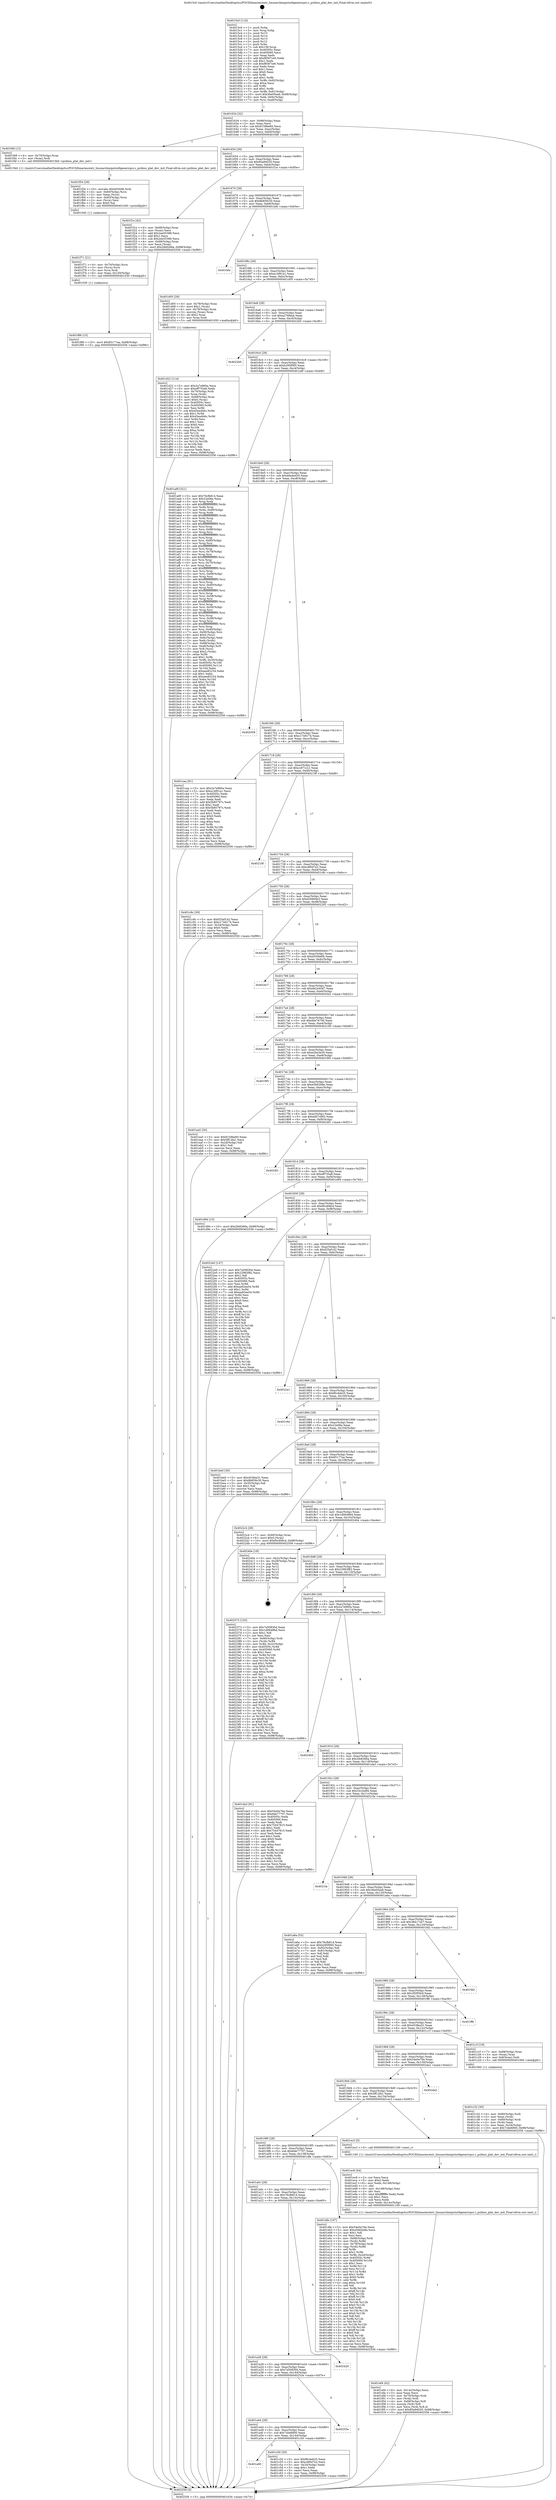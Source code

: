 digraph "0x4015c0" {
  label = "0x4015c0 (/mnt/c/Users/mathe/Desktop/tcc/POCII/binaries/extr_linuxarchmipstxx9genericpci.c_pcibios_plat_dev_init_Final-ollvm.out::main(0))"
  labelloc = "t"
  node[shape=record]

  Entry [label="",width=0.3,height=0.3,shape=circle,fillcolor=black,style=filled]
  "0x401634" [label="{
     0x401634 [32]\l
     | [instrs]\l
     &nbsp;&nbsp;0x401634 \<+6\>: mov -0x98(%rbp),%eax\l
     &nbsp;&nbsp;0x40163a \<+2\>: mov %eax,%ecx\l
     &nbsp;&nbsp;0x40163c \<+6\>: sub $0x8159be60,%ecx\l
     &nbsp;&nbsp;0x401642 \<+6\>: mov %eax,-0xac(%rbp)\l
     &nbsp;&nbsp;0x401648 \<+6\>: mov %ecx,-0xb0(%rbp)\l
     &nbsp;&nbsp;0x40164e \<+6\>: je 0000000000401f48 \<main+0x988\>\l
  }"]
  "0x401f48" [label="{
     0x401f48 [12]\l
     | [instrs]\l
     &nbsp;&nbsp;0x401f48 \<+4\>: mov -0x70(%rbp),%rax\l
     &nbsp;&nbsp;0x401f4c \<+3\>: mov (%rax),%rdi\l
     &nbsp;&nbsp;0x401f4f \<+5\>: call 00000000004015b0 \<pcibios_plat_dev_init\>\l
     | [calls]\l
     &nbsp;&nbsp;0x4015b0 \{1\} (/mnt/c/Users/mathe/Desktop/tcc/POCII/binaries/extr_linuxarchmipstxx9genericpci.c_pcibios_plat_dev_init_Final-ollvm.out::pcibios_plat_dev_init)\l
  }"]
  "0x401654" [label="{
     0x401654 [28]\l
     | [instrs]\l
     &nbsp;&nbsp;0x401654 \<+5\>: jmp 0000000000401659 \<main+0x99\>\l
     &nbsp;&nbsp;0x401659 \<+6\>: mov -0xac(%rbp),%eax\l
     &nbsp;&nbsp;0x40165f \<+5\>: sub $0x85a94020,%eax\l
     &nbsp;&nbsp;0x401664 \<+6\>: mov %eax,-0xb4(%rbp)\l
     &nbsp;&nbsp;0x40166a \<+6\>: je 0000000000401f1e \<main+0x95e\>\l
  }"]
  Exit [label="",width=0.3,height=0.3,shape=circle,fillcolor=black,style=filled,peripheries=2]
  "0x401f1e" [label="{
     0x401f1e [42]\l
     | [instrs]\l
     &nbsp;&nbsp;0x401f1e \<+4\>: mov -0x68(%rbp),%rax\l
     &nbsp;&nbsp;0x401f22 \<+2\>: mov (%rax),%ecx\l
     &nbsp;&nbsp;0x401f24 \<+6\>: add $0x2ee55388,%ecx\l
     &nbsp;&nbsp;0x401f2a \<+3\>: add $0x1,%ecx\l
     &nbsp;&nbsp;0x401f2d \<+6\>: sub $0x2ee55388,%ecx\l
     &nbsp;&nbsp;0x401f33 \<+4\>: mov -0x68(%rbp),%rax\l
     &nbsp;&nbsp;0x401f37 \<+2\>: mov %ecx,(%rax)\l
     &nbsp;&nbsp;0x401f39 \<+10\>: movl $0x2fe8266a,-0x98(%rbp)\l
     &nbsp;&nbsp;0x401f43 \<+5\>: jmp 0000000000402556 \<main+0xf96\>\l
  }"]
  "0x401670" [label="{
     0x401670 [28]\l
     | [instrs]\l
     &nbsp;&nbsp;0x401670 \<+5\>: jmp 0000000000401675 \<main+0xb5\>\l
     &nbsp;&nbsp;0x401675 \<+6\>: mov -0xac(%rbp),%eax\l
     &nbsp;&nbsp;0x40167b \<+5\>: sub $0x8b859c30,%eax\l
     &nbsp;&nbsp;0x401680 \<+6\>: mov %eax,-0xb8(%rbp)\l
     &nbsp;&nbsp;0x401686 \<+6\>: je 0000000000401bfe \<main+0x63e\>\l
  }"]
  "0x401f86" [label="{
     0x401f86 [15]\l
     | [instrs]\l
     &nbsp;&nbsp;0x401f86 \<+10\>: movl $0x85177aa,-0x98(%rbp)\l
     &nbsp;&nbsp;0x401f90 \<+5\>: jmp 0000000000402556 \<main+0xf96\>\l
  }"]
  "0x401bfe" [label="{
     0x401bfe\l
  }", style=dashed]
  "0x40168c" [label="{
     0x40168c [28]\l
     | [instrs]\l
     &nbsp;&nbsp;0x40168c \<+5\>: jmp 0000000000401691 \<main+0xd1\>\l
     &nbsp;&nbsp;0x401691 \<+6\>: mov -0xac(%rbp),%eax\l
     &nbsp;&nbsp;0x401697 \<+5\>: sub $0xa14f91a1,%eax\l
     &nbsp;&nbsp;0x40169c \<+6\>: mov %eax,-0xbc(%rbp)\l
     &nbsp;&nbsp;0x4016a2 \<+6\>: je 0000000000401d05 \<main+0x745\>\l
  }"]
  "0x401f71" [label="{
     0x401f71 [21]\l
     | [instrs]\l
     &nbsp;&nbsp;0x401f71 \<+4\>: mov -0x70(%rbp),%rcx\l
     &nbsp;&nbsp;0x401f75 \<+3\>: mov (%rcx),%rcx\l
     &nbsp;&nbsp;0x401f78 \<+3\>: mov %rcx,%rdi\l
     &nbsp;&nbsp;0x401f7b \<+6\>: mov %eax,-0x150(%rbp)\l
     &nbsp;&nbsp;0x401f81 \<+5\>: call 0000000000401030 \<free@plt\>\l
     | [calls]\l
     &nbsp;&nbsp;0x401030 \{1\} (unknown)\l
  }"]
  "0x401d05" [label="{
     0x401d05 [29]\l
     | [instrs]\l
     &nbsp;&nbsp;0x401d05 \<+4\>: mov -0x78(%rbp),%rax\l
     &nbsp;&nbsp;0x401d09 \<+6\>: movl $0x1,(%rax)\l
     &nbsp;&nbsp;0x401d0f \<+4\>: mov -0x78(%rbp),%rax\l
     &nbsp;&nbsp;0x401d13 \<+3\>: movslq (%rax),%rax\l
     &nbsp;&nbsp;0x401d16 \<+4\>: shl $0x2,%rax\l
     &nbsp;&nbsp;0x401d1a \<+3\>: mov %rax,%rdi\l
     &nbsp;&nbsp;0x401d1d \<+5\>: call 0000000000401050 \<malloc@plt\>\l
     | [calls]\l
     &nbsp;&nbsp;0x401050 \{1\} (unknown)\l
  }"]
  "0x4016a8" [label="{
     0x4016a8 [28]\l
     | [instrs]\l
     &nbsp;&nbsp;0x4016a8 \<+5\>: jmp 00000000004016ad \<main+0xed\>\l
     &nbsp;&nbsp;0x4016ad \<+6\>: mov -0xac(%rbp),%eax\l
     &nbsp;&nbsp;0x4016b3 \<+5\>: sub $0xa276fba4,%eax\l
     &nbsp;&nbsp;0x4016b8 \<+6\>: mov %eax,-0xc0(%rbp)\l
     &nbsp;&nbsp;0x4016be \<+6\>: je 00000000004022b0 \<main+0xcf0\>\l
  }"]
  "0x401f54" [label="{
     0x401f54 [29]\l
     | [instrs]\l
     &nbsp;&nbsp;0x401f54 \<+10\>: movabs $0x4030d6,%rdi\l
     &nbsp;&nbsp;0x401f5e \<+4\>: mov -0x60(%rbp),%rcx\l
     &nbsp;&nbsp;0x401f62 \<+2\>: mov %eax,(%rcx)\l
     &nbsp;&nbsp;0x401f64 \<+4\>: mov -0x60(%rbp),%rcx\l
     &nbsp;&nbsp;0x401f68 \<+2\>: mov (%rcx),%esi\l
     &nbsp;&nbsp;0x401f6a \<+2\>: mov $0x0,%al\l
     &nbsp;&nbsp;0x401f6c \<+5\>: call 0000000000401040 \<printf@plt\>\l
     | [calls]\l
     &nbsp;&nbsp;0x401040 \{1\} (unknown)\l
  }"]
  "0x4022b0" [label="{
     0x4022b0\l
  }", style=dashed]
  "0x4016c4" [label="{
     0x4016c4 [28]\l
     | [instrs]\l
     &nbsp;&nbsp;0x4016c4 \<+5\>: jmp 00000000004016c9 \<main+0x109\>\l
     &nbsp;&nbsp;0x4016c9 \<+6\>: mov -0xac(%rbp),%eax\l
     &nbsp;&nbsp;0x4016cf \<+5\>: sub $0xb295f065,%eax\l
     &nbsp;&nbsp;0x4016d4 \<+6\>: mov %eax,-0xc4(%rbp)\l
     &nbsp;&nbsp;0x4016da \<+6\>: je 0000000000401a9f \<main+0x4df\>\l
  }"]
  "0x401ef4" [label="{
     0x401ef4 [42]\l
     | [instrs]\l
     &nbsp;&nbsp;0x401ef4 \<+6\>: mov -0x14c(%rbp),%ecx\l
     &nbsp;&nbsp;0x401efa \<+3\>: imul %eax,%ecx\l
     &nbsp;&nbsp;0x401efd \<+4\>: mov -0x70(%rbp),%rdi\l
     &nbsp;&nbsp;0x401f01 \<+3\>: mov (%rdi),%rdi\l
     &nbsp;&nbsp;0x401f04 \<+4\>: mov -0x68(%rbp),%r8\l
     &nbsp;&nbsp;0x401f08 \<+3\>: movslq (%r8),%r8\l
     &nbsp;&nbsp;0x401f0b \<+4\>: mov %ecx,(%rdi,%r8,4)\l
     &nbsp;&nbsp;0x401f0f \<+10\>: movl $0x85a94020,-0x98(%rbp)\l
     &nbsp;&nbsp;0x401f19 \<+5\>: jmp 0000000000402556 \<main+0xf96\>\l
  }"]
  "0x401a9f" [label="{
     0x401a9f [321]\l
     | [instrs]\l
     &nbsp;&nbsp;0x401a9f \<+5\>: mov $0x76cfb814,%eax\l
     &nbsp;&nbsp;0x401aa4 \<+5\>: mov $0x22e08a,%ecx\l
     &nbsp;&nbsp;0x401aa9 \<+3\>: mov %rsp,%rdx\l
     &nbsp;&nbsp;0x401aac \<+4\>: add $0xfffffffffffffff0,%rdx\l
     &nbsp;&nbsp;0x401ab0 \<+3\>: mov %rdx,%rsp\l
     &nbsp;&nbsp;0x401ab3 \<+7\>: mov %rdx,-0x90(%rbp)\l
     &nbsp;&nbsp;0x401aba \<+3\>: mov %rsp,%rdx\l
     &nbsp;&nbsp;0x401abd \<+4\>: add $0xfffffffffffffff0,%rdx\l
     &nbsp;&nbsp;0x401ac1 \<+3\>: mov %rdx,%rsp\l
     &nbsp;&nbsp;0x401ac4 \<+3\>: mov %rsp,%rsi\l
     &nbsp;&nbsp;0x401ac7 \<+4\>: add $0xfffffffffffffff0,%rsi\l
     &nbsp;&nbsp;0x401acb \<+3\>: mov %rsi,%rsp\l
     &nbsp;&nbsp;0x401ace \<+7\>: mov %rsi,-0x88(%rbp)\l
     &nbsp;&nbsp;0x401ad5 \<+3\>: mov %rsp,%rsi\l
     &nbsp;&nbsp;0x401ad8 \<+4\>: add $0xfffffffffffffff0,%rsi\l
     &nbsp;&nbsp;0x401adc \<+3\>: mov %rsi,%rsp\l
     &nbsp;&nbsp;0x401adf \<+4\>: mov %rsi,-0x80(%rbp)\l
     &nbsp;&nbsp;0x401ae3 \<+3\>: mov %rsp,%rsi\l
     &nbsp;&nbsp;0x401ae6 \<+4\>: add $0xfffffffffffffff0,%rsi\l
     &nbsp;&nbsp;0x401aea \<+3\>: mov %rsi,%rsp\l
     &nbsp;&nbsp;0x401aed \<+4\>: mov %rsi,-0x78(%rbp)\l
     &nbsp;&nbsp;0x401af1 \<+3\>: mov %rsp,%rsi\l
     &nbsp;&nbsp;0x401af4 \<+4\>: add $0xfffffffffffffff0,%rsi\l
     &nbsp;&nbsp;0x401af8 \<+3\>: mov %rsi,%rsp\l
     &nbsp;&nbsp;0x401afb \<+4\>: mov %rsi,-0x70(%rbp)\l
     &nbsp;&nbsp;0x401aff \<+3\>: mov %rsp,%rsi\l
     &nbsp;&nbsp;0x401b02 \<+4\>: add $0xfffffffffffffff0,%rsi\l
     &nbsp;&nbsp;0x401b06 \<+3\>: mov %rsi,%rsp\l
     &nbsp;&nbsp;0x401b09 \<+4\>: mov %rsi,-0x68(%rbp)\l
     &nbsp;&nbsp;0x401b0d \<+3\>: mov %rsp,%rsi\l
     &nbsp;&nbsp;0x401b10 \<+4\>: add $0xfffffffffffffff0,%rsi\l
     &nbsp;&nbsp;0x401b14 \<+3\>: mov %rsi,%rsp\l
     &nbsp;&nbsp;0x401b17 \<+4\>: mov %rsi,-0x60(%rbp)\l
     &nbsp;&nbsp;0x401b1b \<+3\>: mov %rsp,%rsi\l
     &nbsp;&nbsp;0x401b1e \<+4\>: add $0xfffffffffffffff0,%rsi\l
     &nbsp;&nbsp;0x401b22 \<+3\>: mov %rsi,%rsp\l
     &nbsp;&nbsp;0x401b25 \<+4\>: mov %rsi,-0x58(%rbp)\l
     &nbsp;&nbsp;0x401b29 \<+3\>: mov %rsp,%rsi\l
     &nbsp;&nbsp;0x401b2c \<+4\>: add $0xfffffffffffffff0,%rsi\l
     &nbsp;&nbsp;0x401b30 \<+3\>: mov %rsi,%rsp\l
     &nbsp;&nbsp;0x401b33 \<+4\>: mov %rsi,-0x50(%rbp)\l
     &nbsp;&nbsp;0x401b37 \<+3\>: mov %rsp,%rsi\l
     &nbsp;&nbsp;0x401b3a \<+4\>: add $0xfffffffffffffff0,%rsi\l
     &nbsp;&nbsp;0x401b3e \<+3\>: mov %rsi,%rsp\l
     &nbsp;&nbsp;0x401b41 \<+4\>: mov %rsi,-0x48(%rbp)\l
     &nbsp;&nbsp;0x401b45 \<+3\>: mov %rsp,%rsi\l
     &nbsp;&nbsp;0x401b48 \<+4\>: add $0xfffffffffffffff0,%rsi\l
     &nbsp;&nbsp;0x401b4c \<+3\>: mov %rsi,%rsp\l
     &nbsp;&nbsp;0x401b4f \<+4\>: mov %rsi,-0x40(%rbp)\l
     &nbsp;&nbsp;0x401b53 \<+7\>: mov -0x90(%rbp),%rsi\l
     &nbsp;&nbsp;0x401b5a \<+6\>: movl $0x0,(%rsi)\l
     &nbsp;&nbsp;0x401b60 \<+6\>: mov -0x9c(%rbp),%edi\l
     &nbsp;&nbsp;0x401b66 \<+2\>: mov %edi,(%rdx)\l
     &nbsp;&nbsp;0x401b68 \<+7\>: mov -0x88(%rbp),%rsi\l
     &nbsp;&nbsp;0x401b6f \<+7\>: mov -0xa8(%rbp),%r8\l
     &nbsp;&nbsp;0x401b76 \<+3\>: mov %r8,(%rsi)\l
     &nbsp;&nbsp;0x401b79 \<+3\>: cmpl $0x2,(%rdx)\l
     &nbsp;&nbsp;0x401b7c \<+4\>: setne %r9b\l
     &nbsp;&nbsp;0x401b80 \<+4\>: and $0x1,%r9b\l
     &nbsp;&nbsp;0x401b84 \<+4\>: mov %r9b,-0x35(%rbp)\l
     &nbsp;&nbsp;0x401b88 \<+8\>: mov 0x40505c,%r10d\l
     &nbsp;&nbsp;0x401b90 \<+8\>: mov 0x405060,%r11d\l
     &nbsp;&nbsp;0x401b98 \<+3\>: mov %r10d,%ebx\l
     &nbsp;&nbsp;0x401b9b \<+6\>: sub $0xaee82234,%ebx\l
     &nbsp;&nbsp;0x401ba1 \<+3\>: sub $0x1,%ebx\l
     &nbsp;&nbsp;0x401ba4 \<+6\>: add $0xaee82234,%ebx\l
     &nbsp;&nbsp;0x401baa \<+4\>: imul %ebx,%r10d\l
     &nbsp;&nbsp;0x401bae \<+4\>: and $0x1,%r10d\l
     &nbsp;&nbsp;0x401bb2 \<+4\>: cmp $0x0,%r10d\l
     &nbsp;&nbsp;0x401bb6 \<+4\>: sete %r9b\l
     &nbsp;&nbsp;0x401bba \<+4\>: cmp $0xa,%r11d\l
     &nbsp;&nbsp;0x401bbe \<+4\>: setl %r14b\l
     &nbsp;&nbsp;0x401bc2 \<+3\>: mov %r9b,%r15b\l
     &nbsp;&nbsp;0x401bc5 \<+3\>: and %r14b,%r15b\l
     &nbsp;&nbsp;0x401bc8 \<+3\>: xor %r14b,%r9b\l
     &nbsp;&nbsp;0x401bcb \<+3\>: or %r9b,%r15b\l
     &nbsp;&nbsp;0x401bce \<+4\>: test $0x1,%r15b\l
     &nbsp;&nbsp;0x401bd2 \<+3\>: cmovne %ecx,%eax\l
     &nbsp;&nbsp;0x401bd5 \<+6\>: mov %eax,-0x98(%rbp)\l
     &nbsp;&nbsp;0x401bdb \<+5\>: jmp 0000000000402556 \<main+0xf96\>\l
  }"]
  "0x4016e0" [label="{
     0x4016e0 [28]\l
     | [instrs]\l
     &nbsp;&nbsp;0x4016e0 \<+5\>: jmp 00000000004016e5 \<main+0x125\>\l
     &nbsp;&nbsp;0x4016e5 \<+6\>: mov -0xac(%rbp),%eax\l
     &nbsp;&nbsp;0x4016eb \<+5\>: sub $0xb6a4e455,%eax\l
     &nbsp;&nbsp;0x4016f0 \<+6\>: mov %eax,-0xc8(%rbp)\l
     &nbsp;&nbsp;0x4016f6 \<+6\>: je 0000000000402059 \<main+0xa99\>\l
  }"]
  "0x401ec8" [label="{
     0x401ec8 [44]\l
     | [instrs]\l
     &nbsp;&nbsp;0x401ec8 \<+2\>: xor %ecx,%ecx\l
     &nbsp;&nbsp;0x401eca \<+5\>: mov $0x2,%edx\l
     &nbsp;&nbsp;0x401ecf \<+6\>: mov %edx,-0x148(%rbp)\l
     &nbsp;&nbsp;0x401ed5 \<+1\>: cltd\l
     &nbsp;&nbsp;0x401ed6 \<+6\>: mov -0x148(%rbp),%esi\l
     &nbsp;&nbsp;0x401edc \<+2\>: idiv %esi\l
     &nbsp;&nbsp;0x401ede \<+6\>: imul $0xfffffffe,%edx,%edx\l
     &nbsp;&nbsp;0x401ee4 \<+3\>: sub $0x1,%ecx\l
     &nbsp;&nbsp;0x401ee7 \<+2\>: sub %ecx,%edx\l
     &nbsp;&nbsp;0x401ee9 \<+6\>: mov %edx,-0x14c(%rbp)\l
     &nbsp;&nbsp;0x401eef \<+5\>: call 0000000000401160 \<next_i\>\l
     | [calls]\l
     &nbsp;&nbsp;0x401160 \{1\} (/mnt/c/Users/mathe/Desktop/tcc/POCII/binaries/extr_linuxarchmipstxx9genericpci.c_pcibios_plat_dev_init_Final-ollvm.out::next_i)\l
  }"]
  "0x402059" [label="{
     0x402059\l
  }", style=dashed]
  "0x4016fc" [label="{
     0x4016fc [28]\l
     | [instrs]\l
     &nbsp;&nbsp;0x4016fc \<+5\>: jmp 0000000000401701 \<main+0x141\>\l
     &nbsp;&nbsp;0x401701 \<+6\>: mov -0xac(%rbp),%eax\l
     &nbsp;&nbsp;0x401707 \<+5\>: sub $0xc17e9174,%eax\l
     &nbsp;&nbsp;0x40170c \<+6\>: mov %eax,-0xcc(%rbp)\l
     &nbsp;&nbsp;0x401712 \<+6\>: je 0000000000401caa \<main+0x6ea\>\l
  }"]
  "0x401d22" [label="{
     0x401d22 [114]\l
     | [instrs]\l
     &nbsp;&nbsp;0x401d22 \<+5\>: mov $0x2a7e960a,%ecx\l
     &nbsp;&nbsp;0x401d27 \<+5\>: mov $0xeff755a8,%edx\l
     &nbsp;&nbsp;0x401d2c \<+4\>: mov -0x70(%rbp),%rdi\l
     &nbsp;&nbsp;0x401d30 \<+3\>: mov %rax,(%rdi)\l
     &nbsp;&nbsp;0x401d33 \<+4\>: mov -0x68(%rbp),%rax\l
     &nbsp;&nbsp;0x401d37 \<+6\>: movl $0x0,(%rax)\l
     &nbsp;&nbsp;0x401d3d \<+7\>: mov 0x40505c,%esi\l
     &nbsp;&nbsp;0x401d44 \<+8\>: mov 0x405060,%r8d\l
     &nbsp;&nbsp;0x401d4c \<+3\>: mov %esi,%r9d\l
     &nbsp;&nbsp;0x401d4f \<+7\>: sub $0x45ea4b6c,%r9d\l
     &nbsp;&nbsp;0x401d56 \<+4\>: sub $0x1,%r9d\l
     &nbsp;&nbsp;0x401d5a \<+7\>: add $0x45ea4b6c,%r9d\l
     &nbsp;&nbsp;0x401d61 \<+4\>: imul %r9d,%esi\l
     &nbsp;&nbsp;0x401d65 \<+3\>: and $0x1,%esi\l
     &nbsp;&nbsp;0x401d68 \<+3\>: cmp $0x0,%esi\l
     &nbsp;&nbsp;0x401d6b \<+4\>: sete %r10b\l
     &nbsp;&nbsp;0x401d6f \<+4\>: cmp $0xa,%r8d\l
     &nbsp;&nbsp;0x401d73 \<+4\>: setl %r11b\l
     &nbsp;&nbsp;0x401d77 \<+3\>: mov %r10b,%bl\l
     &nbsp;&nbsp;0x401d7a \<+3\>: and %r11b,%bl\l
     &nbsp;&nbsp;0x401d7d \<+3\>: xor %r11b,%r10b\l
     &nbsp;&nbsp;0x401d80 \<+3\>: or %r10b,%bl\l
     &nbsp;&nbsp;0x401d83 \<+3\>: test $0x1,%bl\l
     &nbsp;&nbsp;0x401d86 \<+3\>: cmovne %edx,%ecx\l
     &nbsp;&nbsp;0x401d89 \<+6\>: mov %ecx,-0x98(%rbp)\l
     &nbsp;&nbsp;0x401d8f \<+5\>: jmp 0000000000402556 \<main+0xf96\>\l
  }"]
  "0x401caa" [label="{
     0x401caa [91]\l
     | [instrs]\l
     &nbsp;&nbsp;0x401caa \<+5\>: mov $0x2a7e960a,%eax\l
     &nbsp;&nbsp;0x401caf \<+5\>: mov $0xa14f91a1,%ecx\l
     &nbsp;&nbsp;0x401cb4 \<+7\>: mov 0x40505c,%edx\l
     &nbsp;&nbsp;0x401cbb \<+7\>: mov 0x405060,%esi\l
     &nbsp;&nbsp;0x401cc2 \<+2\>: mov %edx,%edi\l
     &nbsp;&nbsp;0x401cc4 \<+6\>: add $0x5b85797c,%edi\l
     &nbsp;&nbsp;0x401cca \<+3\>: sub $0x1,%edi\l
     &nbsp;&nbsp;0x401ccd \<+6\>: sub $0x5b85797c,%edi\l
     &nbsp;&nbsp;0x401cd3 \<+3\>: imul %edi,%edx\l
     &nbsp;&nbsp;0x401cd6 \<+3\>: and $0x1,%edx\l
     &nbsp;&nbsp;0x401cd9 \<+3\>: cmp $0x0,%edx\l
     &nbsp;&nbsp;0x401cdc \<+4\>: sete %r8b\l
     &nbsp;&nbsp;0x401ce0 \<+3\>: cmp $0xa,%esi\l
     &nbsp;&nbsp;0x401ce3 \<+4\>: setl %r9b\l
     &nbsp;&nbsp;0x401ce7 \<+3\>: mov %r8b,%r10b\l
     &nbsp;&nbsp;0x401cea \<+3\>: and %r9b,%r10b\l
     &nbsp;&nbsp;0x401ced \<+3\>: xor %r9b,%r8b\l
     &nbsp;&nbsp;0x401cf0 \<+3\>: or %r8b,%r10b\l
     &nbsp;&nbsp;0x401cf3 \<+4\>: test $0x1,%r10b\l
     &nbsp;&nbsp;0x401cf7 \<+3\>: cmovne %ecx,%eax\l
     &nbsp;&nbsp;0x401cfa \<+6\>: mov %eax,-0x98(%rbp)\l
     &nbsp;&nbsp;0x401d00 \<+5\>: jmp 0000000000402556 \<main+0xf96\>\l
  }"]
  "0x401718" [label="{
     0x401718 [28]\l
     | [instrs]\l
     &nbsp;&nbsp;0x401718 \<+5\>: jmp 000000000040171d \<main+0x15d\>\l
     &nbsp;&nbsp;0x40171d \<+6\>: mov -0xac(%rbp),%eax\l
     &nbsp;&nbsp;0x401723 \<+5\>: sub $0xcc871cc1,%eax\l
     &nbsp;&nbsp;0x401728 \<+6\>: mov %eax,-0xd0(%rbp)\l
     &nbsp;&nbsp;0x40172e \<+6\>: je 000000000040219f \<main+0xbdf\>\l
  }"]
  "0x401a60" [label="{
     0x401a60\l
  }", style=dashed]
  "0x40219f" [label="{
     0x40219f\l
  }", style=dashed]
  "0x401734" [label="{
     0x401734 [28]\l
     | [instrs]\l
     &nbsp;&nbsp;0x401734 \<+5\>: jmp 0000000000401739 \<main+0x179\>\l
     &nbsp;&nbsp;0x401739 \<+6\>: mov -0xac(%rbp),%eax\l
     &nbsp;&nbsp;0x40173f \<+5\>: sub $0xcdf0d7e2,%eax\l
     &nbsp;&nbsp;0x401744 \<+6\>: mov %eax,-0xd4(%rbp)\l
     &nbsp;&nbsp;0x40174a \<+6\>: je 0000000000401c8c \<main+0x6cc\>\l
  }"]
  "0x401c50" [label="{
     0x401c50 [30]\l
     | [instrs]\l
     &nbsp;&nbsp;0x401c50 \<+5\>: mov $0xf6c4eb25,%eax\l
     &nbsp;&nbsp;0x401c55 \<+5\>: mov $0xcdf0d7e2,%ecx\l
     &nbsp;&nbsp;0x401c5a \<+3\>: mov -0x34(%rbp),%edx\l
     &nbsp;&nbsp;0x401c5d \<+3\>: cmp $0x1,%edx\l
     &nbsp;&nbsp;0x401c60 \<+3\>: cmovl %ecx,%eax\l
     &nbsp;&nbsp;0x401c63 \<+6\>: mov %eax,-0x98(%rbp)\l
     &nbsp;&nbsp;0x401c69 \<+5\>: jmp 0000000000402556 \<main+0xf96\>\l
  }"]
  "0x401c8c" [label="{
     0x401c8c [30]\l
     | [instrs]\l
     &nbsp;&nbsp;0x401c8c \<+5\>: mov $0xf25af142,%eax\l
     &nbsp;&nbsp;0x401c91 \<+5\>: mov $0xc17e9174,%ecx\l
     &nbsp;&nbsp;0x401c96 \<+3\>: mov -0x34(%rbp),%edx\l
     &nbsp;&nbsp;0x401c99 \<+3\>: cmp $0x0,%edx\l
     &nbsp;&nbsp;0x401c9c \<+3\>: cmove %ecx,%eax\l
     &nbsp;&nbsp;0x401c9f \<+6\>: mov %eax,-0x98(%rbp)\l
     &nbsp;&nbsp;0x401ca5 \<+5\>: jmp 0000000000402556 \<main+0xf96\>\l
  }"]
  "0x401750" [label="{
     0x401750 [28]\l
     | [instrs]\l
     &nbsp;&nbsp;0x401750 \<+5\>: jmp 0000000000401755 \<main+0x195\>\l
     &nbsp;&nbsp;0x401755 \<+6\>: mov -0xac(%rbp),%eax\l
     &nbsp;&nbsp;0x40175b \<+5\>: sub $0xd20694e3,%eax\l
     &nbsp;&nbsp;0x401760 \<+6\>: mov %eax,-0xd8(%rbp)\l
     &nbsp;&nbsp;0x401766 \<+6\>: je 0000000000402292 \<main+0xcd2\>\l
  }"]
  "0x401a44" [label="{
     0x401a44 [28]\l
     | [instrs]\l
     &nbsp;&nbsp;0x401a44 \<+5\>: jmp 0000000000401a49 \<main+0x489\>\l
     &nbsp;&nbsp;0x401a49 \<+6\>: mov -0xac(%rbp),%eax\l
     &nbsp;&nbsp;0x401a4f \<+5\>: sub $0x7cbe6800,%eax\l
     &nbsp;&nbsp;0x401a54 \<+6\>: mov %eax,-0x144(%rbp)\l
     &nbsp;&nbsp;0x401a5a \<+6\>: je 0000000000401c50 \<main+0x690\>\l
  }"]
  "0x402292" [label="{
     0x402292\l
  }", style=dashed]
  "0x40176c" [label="{
     0x40176c [28]\l
     | [instrs]\l
     &nbsp;&nbsp;0x40176c \<+5\>: jmp 0000000000401771 \<main+0x1b1\>\l
     &nbsp;&nbsp;0x401771 \<+6\>: mov -0xac(%rbp),%eax\l
     &nbsp;&nbsp;0x401777 \<+5\>: sub $0xd550b6f4,%eax\l
     &nbsp;&nbsp;0x40177c \<+6\>: mov %eax,-0xdc(%rbp)\l
     &nbsp;&nbsp;0x401782 \<+6\>: je 00000000004024c7 \<main+0xf07\>\l
  }"]
  "0x40253e" [label="{
     0x40253e\l
  }", style=dashed]
  "0x4024c7" [label="{
     0x4024c7\l
  }", style=dashed]
  "0x401788" [label="{
     0x401788 [28]\l
     | [instrs]\l
     &nbsp;&nbsp;0x401788 \<+5\>: jmp 000000000040178d \<main+0x1cd\>\l
     &nbsp;&nbsp;0x40178d \<+6\>: mov -0xac(%rbp),%eax\l
     &nbsp;&nbsp;0x401793 \<+5\>: sub $0xdb2440d7,%eax\l
     &nbsp;&nbsp;0x401798 \<+6\>: mov %eax,-0xe0(%rbp)\l
     &nbsp;&nbsp;0x40179e \<+6\>: je 00000000004020e2 \<main+0xb22\>\l
  }"]
  "0x401a28" [label="{
     0x401a28 [28]\l
     | [instrs]\l
     &nbsp;&nbsp;0x401a28 \<+5\>: jmp 0000000000401a2d \<main+0x46d\>\l
     &nbsp;&nbsp;0x401a2d \<+6\>: mov -0xac(%rbp),%eax\l
     &nbsp;&nbsp;0x401a33 \<+5\>: sub $0x7a508304,%eax\l
     &nbsp;&nbsp;0x401a38 \<+6\>: mov %eax,-0x140(%rbp)\l
     &nbsp;&nbsp;0x401a3e \<+6\>: je 000000000040253e \<main+0xf7e\>\l
  }"]
  "0x4020e2" [label="{
     0x4020e2\l
  }", style=dashed]
  "0x4017a4" [label="{
     0x4017a4 [28]\l
     | [instrs]\l
     &nbsp;&nbsp;0x4017a4 \<+5\>: jmp 00000000004017a9 \<main+0x1e9\>\l
     &nbsp;&nbsp;0x4017a9 \<+6\>: mov -0xac(%rbp),%eax\l
     &nbsp;&nbsp;0x4017af \<+5\>: sub $0xdde74740,%eax\l
     &nbsp;&nbsp;0x4017b4 \<+6\>: mov %eax,-0xe4(%rbp)\l
     &nbsp;&nbsp;0x4017ba \<+6\>: je 0000000000402190 \<main+0xbd0\>\l
  }"]
  "0x402420" [label="{
     0x402420\l
  }", style=dashed]
  "0x402190" [label="{
     0x402190\l
  }", style=dashed]
  "0x4017c0" [label="{
     0x4017c0 [28]\l
     | [instrs]\l
     &nbsp;&nbsp;0x4017c0 \<+5\>: jmp 00000000004017c5 \<main+0x205\>\l
     &nbsp;&nbsp;0x4017c5 \<+6\>: mov -0xac(%rbp),%eax\l
     &nbsp;&nbsp;0x4017cb \<+5\>: sub $0xe2be3e30,%eax\l
     &nbsp;&nbsp;0x4017d0 \<+6\>: mov %eax,-0xe8(%rbp)\l
     &nbsp;&nbsp;0x4017d6 \<+6\>: je 0000000000401f95 \<main+0x9d5\>\l
  }"]
  "0x401a0c" [label="{
     0x401a0c [28]\l
     | [instrs]\l
     &nbsp;&nbsp;0x401a0c \<+5\>: jmp 0000000000401a11 \<main+0x451\>\l
     &nbsp;&nbsp;0x401a11 \<+6\>: mov -0xac(%rbp),%eax\l
     &nbsp;&nbsp;0x401a17 \<+5\>: sub $0x76cfb814,%eax\l
     &nbsp;&nbsp;0x401a1c \<+6\>: mov %eax,-0x13c(%rbp)\l
     &nbsp;&nbsp;0x401a22 \<+6\>: je 0000000000402420 \<main+0xe60\>\l
  }"]
  "0x401f95" [label="{
     0x401f95\l
  }", style=dashed]
  "0x4017dc" [label="{
     0x4017dc [28]\l
     | [instrs]\l
     &nbsp;&nbsp;0x4017dc \<+5\>: jmp 00000000004017e1 \<main+0x221\>\l
     &nbsp;&nbsp;0x4017e1 \<+6\>: mov -0xac(%rbp),%eax\l
     &nbsp;&nbsp;0x4017e7 \<+5\>: sub $0xe5662b8e,%eax\l
     &nbsp;&nbsp;0x4017ec \<+6\>: mov %eax,-0xec(%rbp)\l
     &nbsp;&nbsp;0x4017f2 \<+6\>: je 0000000000401ea5 \<main+0x8e5\>\l
  }"]
  "0x401dfe" [label="{
     0x401dfe [167]\l
     | [instrs]\l
     &nbsp;&nbsp;0x401dfe \<+5\>: mov $0x54e0e76e,%eax\l
     &nbsp;&nbsp;0x401e03 \<+5\>: mov $0xe5662b8e,%ecx\l
     &nbsp;&nbsp;0x401e08 \<+2\>: mov $0x1,%dl\l
     &nbsp;&nbsp;0x401e0a \<+2\>: xor %esi,%esi\l
     &nbsp;&nbsp;0x401e0c \<+4\>: mov -0x68(%rbp),%rdi\l
     &nbsp;&nbsp;0x401e10 \<+3\>: mov (%rdi),%r8d\l
     &nbsp;&nbsp;0x401e13 \<+4\>: mov -0x78(%rbp),%rdi\l
     &nbsp;&nbsp;0x401e17 \<+3\>: cmp (%rdi),%r8d\l
     &nbsp;&nbsp;0x401e1a \<+4\>: setl %r9b\l
     &nbsp;&nbsp;0x401e1e \<+4\>: and $0x1,%r9b\l
     &nbsp;&nbsp;0x401e22 \<+4\>: mov %r9b,-0x2d(%rbp)\l
     &nbsp;&nbsp;0x401e26 \<+8\>: mov 0x40505c,%r8d\l
     &nbsp;&nbsp;0x401e2e \<+8\>: mov 0x405060,%r10d\l
     &nbsp;&nbsp;0x401e36 \<+3\>: sub $0x1,%esi\l
     &nbsp;&nbsp;0x401e39 \<+3\>: mov %r8d,%r11d\l
     &nbsp;&nbsp;0x401e3c \<+3\>: add %esi,%r11d\l
     &nbsp;&nbsp;0x401e3f \<+4\>: imul %r11d,%r8d\l
     &nbsp;&nbsp;0x401e43 \<+4\>: and $0x1,%r8d\l
     &nbsp;&nbsp;0x401e47 \<+4\>: cmp $0x0,%r8d\l
     &nbsp;&nbsp;0x401e4b \<+4\>: sete %r9b\l
     &nbsp;&nbsp;0x401e4f \<+4\>: cmp $0xa,%r10d\l
     &nbsp;&nbsp;0x401e53 \<+3\>: setl %bl\l
     &nbsp;&nbsp;0x401e56 \<+3\>: mov %r9b,%r14b\l
     &nbsp;&nbsp;0x401e59 \<+4\>: xor $0xff,%r14b\l
     &nbsp;&nbsp;0x401e5d \<+3\>: mov %bl,%r15b\l
     &nbsp;&nbsp;0x401e60 \<+4\>: xor $0xff,%r15b\l
     &nbsp;&nbsp;0x401e64 \<+3\>: xor $0x0,%dl\l
     &nbsp;&nbsp;0x401e67 \<+3\>: mov %r14b,%r12b\l
     &nbsp;&nbsp;0x401e6a \<+4\>: and $0x0,%r12b\l
     &nbsp;&nbsp;0x401e6e \<+3\>: and %dl,%r9b\l
     &nbsp;&nbsp;0x401e71 \<+3\>: mov %r15b,%r13b\l
     &nbsp;&nbsp;0x401e74 \<+4\>: and $0x0,%r13b\l
     &nbsp;&nbsp;0x401e78 \<+2\>: and %dl,%bl\l
     &nbsp;&nbsp;0x401e7a \<+3\>: or %r9b,%r12b\l
     &nbsp;&nbsp;0x401e7d \<+3\>: or %bl,%r13b\l
     &nbsp;&nbsp;0x401e80 \<+3\>: xor %r13b,%r12b\l
     &nbsp;&nbsp;0x401e83 \<+3\>: or %r15b,%r14b\l
     &nbsp;&nbsp;0x401e86 \<+4\>: xor $0xff,%r14b\l
     &nbsp;&nbsp;0x401e8a \<+3\>: or $0x0,%dl\l
     &nbsp;&nbsp;0x401e8d \<+3\>: and %dl,%r14b\l
     &nbsp;&nbsp;0x401e90 \<+3\>: or %r14b,%r12b\l
     &nbsp;&nbsp;0x401e93 \<+4\>: test $0x1,%r12b\l
     &nbsp;&nbsp;0x401e97 \<+3\>: cmovne %ecx,%eax\l
     &nbsp;&nbsp;0x401e9a \<+6\>: mov %eax,-0x98(%rbp)\l
     &nbsp;&nbsp;0x401ea0 \<+5\>: jmp 0000000000402556 \<main+0xf96\>\l
  }"]
  "0x401ea5" [label="{
     0x401ea5 [30]\l
     | [instrs]\l
     &nbsp;&nbsp;0x401ea5 \<+5\>: mov $0x8159be60,%eax\l
     &nbsp;&nbsp;0x401eaa \<+5\>: mov $0x5ff12fa1,%ecx\l
     &nbsp;&nbsp;0x401eaf \<+3\>: mov -0x2d(%rbp),%dl\l
     &nbsp;&nbsp;0x401eb2 \<+3\>: test $0x1,%dl\l
     &nbsp;&nbsp;0x401eb5 \<+3\>: cmovne %ecx,%eax\l
     &nbsp;&nbsp;0x401eb8 \<+6\>: mov %eax,-0x98(%rbp)\l
     &nbsp;&nbsp;0x401ebe \<+5\>: jmp 0000000000402556 \<main+0xf96\>\l
  }"]
  "0x4017f8" [label="{
     0x4017f8 [28]\l
     | [instrs]\l
     &nbsp;&nbsp;0x4017f8 \<+5\>: jmp 00000000004017fd \<main+0x23d\>\l
     &nbsp;&nbsp;0x4017fd \<+6\>: mov -0xac(%rbp),%eax\l
     &nbsp;&nbsp;0x401803 \<+5\>: sub $0xed07c693,%eax\l
     &nbsp;&nbsp;0x401808 \<+6\>: mov %eax,-0xf0(%rbp)\l
     &nbsp;&nbsp;0x40180e \<+6\>: je 00000000004024f1 \<main+0xf31\>\l
  }"]
  "0x4019f0" [label="{
     0x4019f0 [28]\l
     | [instrs]\l
     &nbsp;&nbsp;0x4019f0 \<+5\>: jmp 00000000004019f5 \<main+0x435\>\l
     &nbsp;&nbsp;0x4019f5 \<+6\>: mov -0xac(%rbp),%eax\l
     &nbsp;&nbsp;0x4019fb \<+5\>: sub $0x6de77707,%eax\l
     &nbsp;&nbsp;0x401a00 \<+6\>: mov %eax,-0x138(%rbp)\l
     &nbsp;&nbsp;0x401a06 \<+6\>: je 0000000000401dfe \<main+0x83e\>\l
  }"]
  "0x4024f1" [label="{
     0x4024f1\l
  }", style=dashed]
  "0x401814" [label="{
     0x401814 [28]\l
     | [instrs]\l
     &nbsp;&nbsp;0x401814 \<+5\>: jmp 0000000000401819 \<main+0x259\>\l
     &nbsp;&nbsp;0x401819 \<+6\>: mov -0xac(%rbp),%eax\l
     &nbsp;&nbsp;0x40181f \<+5\>: sub $0xeff755a8,%eax\l
     &nbsp;&nbsp;0x401824 \<+6\>: mov %eax,-0xf4(%rbp)\l
     &nbsp;&nbsp;0x40182a \<+6\>: je 0000000000401d94 \<main+0x7d4\>\l
  }"]
  "0x401ec3" [label="{
     0x401ec3 [5]\l
     | [instrs]\l
     &nbsp;&nbsp;0x401ec3 \<+5\>: call 0000000000401160 \<next_i\>\l
     | [calls]\l
     &nbsp;&nbsp;0x401160 \{1\} (/mnt/c/Users/mathe/Desktop/tcc/POCII/binaries/extr_linuxarchmipstxx9genericpci.c_pcibios_plat_dev_init_Final-ollvm.out::next_i)\l
  }"]
  "0x401d94" [label="{
     0x401d94 [15]\l
     | [instrs]\l
     &nbsp;&nbsp;0x401d94 \<+10\>: movl $0x2fe8266a,-0x98(%rbp)\l
     &nbsp;&nbsp;0x401d9e \<+5\>: jmp 0000000000402556 \<main+0xf96\>\l
  }"]
  "0x401830" [label="{
     0x401830 [28]\l
     | [instrs]\l
     &nbsp;&nbsp;0x401830 \<+5\>: jmp 0000000000401835 \<main+0x275\>\l
     &nbsp;&nbsp;0x401835 \<+6\>: mov -0xac(%rbp),%eax\l
     &nbsp;&nbsp;0x40183b \<+5\>: sub $0xf0cd08c4,%eax\l
     &nbsp;&nbsp;0x401840 \<+6\>: mov %eax,-0xf8(%rbp)\l
     &nbsp;&nbsp;0x401846 \<+6\>: je 00000000004022e0 \<main+0xd20\>\l
  }"]
  "0x4019d4" [label="{
     0x4019d4 [28]\l
     | [instrs]\l
     &nbsp;&nbsp;0x4019d4 \<+5\>: jmp 00000000004019d9 \<main+0x419\>\l
     &nbsp;&nbsp;0x4019d9 \<+6\>: mov -0xac(%rbp),%eax\l
     &nbsp;&nbsp;0x4019df \<+5\>: sub $0x5ff12fa1,%eax\l
     &nbsp;&nbsp;0x4019e4 \<+6\>: mov %eax,-0x134(%rbp)\l
     &nbsp;&nbsp;0x4019ea \<+6\>: je 0000000000401ec3 \<main+0x903\>\l
  }"]
  "0x4022e0" [label="{
     0x4022e0 [147]\l
     | [instrs]\l
     &nbsp;&nbsp;0x4022e0 \<+5\>: mov $0x7a508304,%eax\l
     &nbsp;&nbsp;0x4022e5 \<+5\>: mov $0x22963f82,%ecx\l
     &nbsp;&nbsp;0x4022ea \<+2\>: mov $0x1,%dl\l
     &nbsp;&nbsp;0x4022ec \<+7\>: mov 0x40505c,%esi\l
     &nbsp;&nbsp;0x4022f3 \<+7\>: mov 0x405060,%edi\l
     &nbsp;&nbsp;0x4022fa \<+3\>: mov %esi,%r8d\l
     &nbsp;&nbsp;0x4022fd \<+7\>: add $0xaa92ea54,%r8d\l
     &nbsp;&nbsp;0x402304 \<+4\>: sub $0x1,%r8d\l
     &nbsp;&nbsp;0x402308 \<+7\>: sub $0xaa92ea54,%r8d\l
     &nbsp;&nbsp;0x40230f \<+4\>: imul %r8d,%esi\l
     &nbsp;&nbsp;0x402313 \<+3\>: and $0x1,%esi\l
     &nbsp;&nbsp;0x402316 \<+3\>: cmp $0x0,%esi\l
     &nbsp;&nbsp;0x402319 \<+4\>: sete %r9b\l
     &nbsp;&nbsp;0x40231d \<+3\>: cmp $0xa,%edi\l
     &nbsp;&nbsp;0x402320 \<+4\>: setl %r10b\l
     &nbsp;&nbsp;0x402324 \<+3\>: mov %r9b,%r11b\l
     &nbsp;&nbsp;0x402327 \<+4\>: xor $0xff,%r11b\l
     &nbsp;&nbsp;0x40232b \<+3\>: mov %r10b,%bl\l
     &nbsp;&nbsp;0x40232e \<+3\>: xor $0xff,%bl\l
     &nbsp;&nbsp;0x402331 \<+3\>: xor $0x0,%dl\l
     &nbsp;&nbsp;0x402334 \<+3\>: mov %r11b,%r14b\l
     &nbsp;&nbsp;0x402337 \<+4\>: and $0x0,%r14b\l
     &nbsp;&nbsp;0x40233b \<+3\>: and %dl,%r9b\l
     &nbsp;&nbsp;0x40233e \<+3\>: mov %bl,%r15b\l
     &nbsp;&nbsp;0x402341 \<+4\>: and $0x0,%r15b\l
     &nbsp;&nbsp;0x402345 \<+3\>: and %dl,%r10b\l
     &nbsp;&nbsp;0x402348 \<+3\>: or %r9b,%r14b\l
     &nbsp;&nbsp;0x40234b \<+3\>: or %r10b,%r15b\l
     &nbsp;&nbsp;0x40234e \<+3\>: xor %r15b,%r14b\l
     &nbsp;&nbsp;0x402351 \<+3\>: or %bl,%r11b\l
     &nbsp;&nbsp;0x402354 \<+4\>: xor $0xff,%r11b\l
     &nbsp;&nbsp;0x402358 \<+3\>: or $0x0,%dl\l
     &nbsp;&nbsp;0x40235b \<+3\>: and %dl,%r11b\l
     &nbsp;&nbsp;0x40235e \<+3\>: or %r11b,%r14b\l
     &nbsp;&nbsp;0x402361 \<+4\>: test $0x1,%r14b\l
     &nbsp;&nbsp;0x402365 \<+3\>: cmovne %ecx,%eax\l
     &nbsp;&nbsp;0x402368 \<+6\>: mov %eax,-0x98(%rbp)\l
     &nbsp;&nbsp;0x40236e \<+5\>: jmp 0000000000402556 \<main+0xf96\>\l
  }"]
  "0x40184c" [label="{
     0x40184c [28]\l
     | [instrs]\l
     &nbsp;&nbsp;0x40184c \<+5\>: jmp 0000000000401851 \<main+0x291\>\l
     &nbsp;&nbsp;0x401851 \<+6\>: mov -0xac(%rbp),%eax\l
     &nbsp;&nbsp;0x401857 \<+5\>: sub $0xf25af142,%eax\l
     &nbsp;&nbsp;0x40185c \<+6\>: mov %eax,-0xfc(%rbp)\l
     &nbsp;&nbsp;0x401862 \<+6\>: je 00000000004022a1 \<main+0xce1\>\l
  }"]
  "0x4024a2" [label="{
     0x4024a2\l
  }", style=dashed]
  "0x4022a1" [label="{
     0x4022a1\l
  }", style=dashed]
  "0x401868" [label="{
     0x401868 [28]\l
     | [instrs]\l
     &nbsp;&nbsp;0x401868 \<+5\>: jmp 000000000040186d \<main+0x2ad\>\l
     &nbsp;&nbsp;0x40186d \<+6\>: mov -0xac(%rbp),%eax\l
     &nbsp;&nbsp;0x401873 \<+5\>: sub $0xf6c4eb25,%eax\l
     &nbsp;&nbsp;0x401878 \<+6\>: mov %eax,-0x100(%rbp)\l
     &nbsp;&nbsp;0x40187e \<+6\>: je 0000000000401c6e \<main+0x6ae\>\l
  }"]
  "0x401c32" [label="{
     0x401c32 [30]\l
     | [instrs]\l
     &nbsp;&nbsp;0x401c32 \<+4\>: mov -0x80(%rbp),%rdi\l
     &nbsp;&nbsp;0x401c36 \<+2\>: mov %eax,(%rdi)\l
     &nbsp;&nbsp;0x401c38 \<+4\>: mov -0x80(%rbp),%rdi\l
     &nbsp;&nbsp;0x401c3c \<+2\>: mov (%rdi),%eax\l
     &nbsp;&nbsp;0x401c3e \<+3\>: mov %eax,-0x34(%rbp)\l
     &nbsp;&nbsp;0x401c41 \<+10\>: movl $0x7cbe6800,-0x98(%rbp)\l
     &nbsp;&nbsp;0x401c4b \<+5\>: jmp 0000000000402556 \<main+0xf96\>\l
  }"]
  "0x401c6e" [label="{
     0x401c6e\l
  }", style=dashed]
  "0x401884" [label="{
     0x401884 [28]\l
     | [instrs]\l
     &nbsp;&nbsp;0x401884 \<+5\>: jmp 0000000000401889 \<main+0x2c9\>\l
     &nbsp;&nbsp;0x401889 \<+6\>: mov -0xac(%rbp),%eax\l
     &nbsp;&nbsp;0x40188f \<+5\>: sub $0x22e08a,%eax\l
     &nbsp;&nbsp;0x401894 \<+6\>: mov %eax,-0x104(%rbp)\l
     &nbsp;&nbsp;0x40189a \<+6\>: je 0000000000401be0 \<main+0x620\>\l
  }"]
  "0x4019b8" [label="{
     0x4019b8 [28]\l
     | [instrs]\l
     &nbsp;&nbsp;0x4019b8 \<+5\>: jmp 00000000004019bd \<main+0x3fd\>\l
     &nbsp;&nbsp;0x4019bd \<+6\>: mov -0xac(%rbp),%eax\l
     &nbsp;&nbsp;0x4019c3 \<+5\>: sub $0x54e0e76e,%eax\l
     &nbsp;&nbsp;0x4019c8 \<+6\>: mov %eax,-0x130(%rbp)\l
     &nbsp;&nbsp;0x4019ce \<+6\>: je 00000000004024a2 \<main+0xee2\>\l
  }"]
  "0x401be0" [label="{
     0x401be0 [30]\l
     | [instrs]\l
     &nbsp;&nbsp;0x401be0 \<+5\>: mov $0x453fea31,%eax\l
     &nbsp;&nbsp;0x401be5 \<+5\>: mov $0x8b859c30,%ecx\l
     &nbsp;&nbsp;0x401bea \<+3\>: mov -0x35(%rbp),%dl\l
     &nbsp;&nbsp;0x401bed \<+3\>: test $0x1,%dl\l
     &nbsp;&nbsp;0x401bf0 \<+3\>: cmovne %ecx,%eax\l
     &nbsp;&nbsp;0x401bf3 \<+6\>: mov %eax,-0x98(%rbp)\l
     &nbsp;&nbsp;0x401bf9 \<+5\>: jmp 0000000000402556 \<main+0xf96\>\l
  }"]
  "0x4018a0" [label="{
     0x4018a0 [28]\l
     | [instrs]\l
     &nbsp;&nbsp;0x4018a0 \<+5\>: jmp 00000000004018a5 \<main+0x2e5\>\l
     &nbsp;&nbsp;0x4018a5 \<+6\>: mov -0xac(%rbp),%eax\l
     &nbsp;&nbsp;0x4018ab \<+5\>: sub $0x85177aa,%eax\l
     &nbsp;&nbsp;0x4018b0 \<+6\>: mov %eax,-0x108(%rbp)\l
     &nbsp;&nbsp;0x4018b6 \<+6\>: je 00000000004022c4 \<main+0xd04\>\l
  }"]
  "0x401c1f" [label="{
     0x401c1f [19]\l
     | [instrs]\l
     &nbsp;&nbsp;0x401c1f \<+7\>: mov -0x88(%rbp),%rax\l
     &nbsp;&nbsp;0x401c26 \<+3\>: mov (%rax),%rax\l
     &nbsp;&nbsp;0x401c29 \<+4\>: mov 0x8(%rax),%rdi\l
     &nbsp;&nbsp;0x401c2d \<+5\>: call 0000000000401060 \<atoi@plt\>\l
     | [calls]\l
     &nbsp;&nbsp;0x401060 \{1\} (unknown)\l
  }"]
  "0x4022c4" [label="{
     0x4022c4 [28]\l
     | [instrs]\l
     &nbsp;&nbsp;0x4022c4 \<+7\>: mov -0x90(%rbp),%rax\l
     &nbsp;&nbsp;0x4022cb \<+6\>: movl $0x0,(%rax)\l
     &nbsp;&nbsp;0x4022d1 \<+10\>: movl $0xf0cd08c4,-0x98(%rbp)\l
     &nbsp;&nbsp;0x4022db \<+5\>: jmp 0000000000402556 \<main+0xf96\>\l
  }"]
  "0x4018bc" [label="{
     0x4018bc [28]\l
     | [instrs]\l
     &nbsp;&nbsp;0x4018bc \<+5\>: jmp 00000000004018c1 \<main+0x301\>\l
     &nbsp;&nbsp;0x4018c1 \<+6\>: mov -0xac(%rbp),%eax\l
     &nbsp;&nbsp;0x4018c7 \<+5\>: sub $0x1d06486d,%eax\l
     &nbsp;&nbsp;0x4018cc \<+6\>: mov %eax,-0x10c(%rbp)\l
     &nbsp;&nbsp;0x4018d2 \<+6\>: je 000000000040240e \<main+0xe4e\>\l
  }"]
  "0x40199c" [label="{
     0x40199c [28]\l
     | [instrs]\l
     &nbsp;&nbsp;0x40199c \<+5\>: jmp 00000000004019a1 \<main+0x3e1\>\l
     &nbsp;&nbsp;0x4019a1 \<+6\>: mov -0xac(%rbp),%eax\l
     &nbsp;&nbsp;0x4019a7 \<+5\>: sub $0x453fea31,%eax\l
     &nbsp;&nbsp;0x4019ac \<+6\>: mov %eax,-0x12c(%rbp)\l
     &nbsp;&nbsp;0x4019b2 \<+6\>: je 0000000000401c1f \<main+0x65f\>\l
  }"]
  "0x40240e" [label="{
     0x40240e [18]\l
     | [instrs]\l
     &nbsp;&nbsp;0x40240e \<+3\>: mov -0x2c(%rbp),%eax\l
     &nbsp;&nbsp;0x402411 \<+4\>: lea -0x28(%rbp),%rsp\l
     &nbsp;&nbsp;0x402415 \<+1\>: pop %rbx\l
     &nbsp;&nbsp;0x402416 \<+2\>: pop %r12\l
     &nbsp;&nbsp;0x402418 \<+2\>: pop %r13\l
     &nbsp;&nbsp;0x40241a \<+2\>: pop %r14\l
     &nbsp;&nbsp;0x40241c \<+2\>: pop %r15\l
     &nbsp;&nbsp;0x40241e \<+1\>: pop %rbp\l
     &nbsp;&nbsp;0x40241f \<+1\>: ret\l
  }"]
  "0x4018d8" [label="{
     0x4018d8 [28]\l
     | [instrs]\l
     &nbsp;&nbsp;0x4018d8 \<+5\>: jmp 00000000004018dd \<main+0x31d\>\l
     &nbsp;&nbsp;0x4018dd \<+6\>: mov -0xac(%rbp),%eax\l
     &nbsp;&nbsp;0x4018e3 \<+5\>: sub $0x22963f82,%eax\l
     &nbsp;&nbsp;0x4018e8 \<+6\>: mov %eax,-0x110(%rbp)\l
     &nbsp;&nbsp;0x4018ee \<+6\>: je 0000000000402373 \<main+0xdb3\>\l
  }"]
  "0x401ff6" [label="{
     0x401ff6\l
  }", style=dashed]
  "0x402373" [label="{
     0x402373 [155]\l
     | [instrs]\l
     &nbsp;&nbsp;0x402373 \<+5\>: mov $0x7a508304,%eax\l
     &nbsp;&nbsp;0x402378 \<+5\>: mov $0x1d06486d,%ecx\l
     &nbsp;&nbsp;0x40237d \<+2\>: mov $0x1,%dl\l
     &nbsp;&nbsp;0x40237f \<+2\>: xor %esi,%esi\l
     &nbsp;&nbsp;0x402381 \<+7\>: mov -0x90(%rbp),%rdi\l
     &nbsp;&nbsp;0x402388 \<+3\>: mov (%rdi),%r8d\l
     &nbsp;&nbsp;0x40238b \<+4\>: mov %r8d,-0x2c(%rbp)\l
     &nbsp;&nbsp;0x40238f \<+8\>: mov 0x40505c,%r8d\l
     &nbsp;&nbsp;0x402397 \<+8\>: mov 0x405060,%r9d\l
     &nbsp;&nbsp;0x40239f \<+3\>: sub $0x1,%esi\l
     &nbsp;&nbsp;0x4023a2 \<+3\>: mov %r8d,%r10d\l
     &nbsp;&nbsp;0x4023a5 \<+3\>: add %esi,%r10d\l
     &nbsp;&nbsp;0x4023a8 \<+4\>: imul %r10d,%r8d\l
     &nbsp;&nbsp;0x4023ac \<+4\>: and $0x1,%r8d\l
     &nbsp;&nbsp;0x4023b0 \<+4\>: cmp $0x0,%r8d\l
     &nbsp;&nbsp;0x4023b4 \<+4\>: sete %r11b\l
     &nbsp;&nbsp;0x4023b8 \<+4\>: cmp $0xa,%r9d\l
     &nbsp;&nbsp;0x4023bc \<+3\>: setl %bl\l
     &nbsp;&nbsp;0x4023bf \<+3\>: mov %r11b,%r14b\l
     &nbsp;&nbsp;0x4023c2 \<+4\>: xor $0xff,%r14b\l
     &nbsp;&nbsp;0x4023c6 \<+3\>: mov %bl,%r15b\l
     &nbsp;&nbsp;0x4023c9 \<+4\>: xor $0xff,%r15b\l
     &nbsp;&nbsp;0x4023cd \<+3\>: xor $0x0,%dl\l
     &nbsp;&nbsp;0x4023d0 \<+3\>: mov %r14b,%r12b\l
     &nbsp;&nbsp;0x4023d3 \<+4\>: and $0x0,%r12b\l
     &nbsp;&nbsp;0x4023d7 \<+3\>: and %dl,%r11b\l
     &nbsp;&nbsp;0x4023da \<+3\>: mov %r15b,%r13b\l
     &nbsp;&nbsp;0x4023dd \<+4\>: and $0x0,%r13b\l
     &nbsp;&nbsp;0x4023e1 \<+2\>: and %dl,%bl\l
     &nbsp;&nbsp;0x4023e3 \<+3\>: or %r11b,%r12b\l
     &nbsp;&nbsp;0x4023e6 \<+3\>: or %bl,%r13b\l
     &nbsp;&nbsp;0x4023e9 \<+3\>: xor %r13b,%r12b\l
     &nbsp;&nbsp;0x4023ec \<+3\>: or %r15b,%r14b\l
     &nbsp;&nbsp;0x4023ef \<+4\>: xor $0xff,%r14b\l
     &nbsp;&nbsp;0x4023f3 \<+3\>: or $0x0,%dl\l
     &nbsp;&nbsp;0x4023f6 \<+3\>: and %dl,%r14b\l
     &nbsp;&nbsp;0x4023f9 \<+3\>: or %r14b,%r12b\l
     &nbsp;&nbsp;0x4023fc \<+4\>: test $0x1,%r12b\l
     &nbsp;&nbsp;0x402400 \<+3\>: cmovne %ecx,%eax\l
     &nbsp;&nbsp;0x402403 \<+6\>: mov %eax,-0x98(%rbp)\l
     &nbsp;&nbsp;0x402409 \<+5\>: jmp 0000000000402556 \<main+0xf96\>\l
  }"]
  "0x4018f4" [label="{
     0x4018f4 [28]\l
     | [instrs]\l
     &nbsp;&nbsp;0x4018f4 \<+5\>: jmp 00000000004018f9 \<main+0x339\>\l
     &nbsp;&nbsp;0x4018f9 \<+6\>: mov -0xac(%rbp),%eax\l
     &nbsp;&nbsp;0x4018ff \<+5\>: sub $0x2a7e960a,%eax\l
     &nbsp;&nbsp;0x401904 \<+6\>: mov %eax,-0x114(%rbp)\l
     &nbsp;&nbsp;0x40190a \<+6\>: je 0000000000402465 \<main+0xea5\>\l
  }"]
  "0x401980" [label="{
     0x401980 [28]\l
     | [instrs]\l
     &nbsp;&nbsp;0x401980 \<+5\>: jmp 0000000000401985 \<main+0x3c5\>\l
     &nbsp;&nbsp;0x401985 \<+6\>: mov -0xac(%rbp),%eax\l
     &nbsp;&nbsp;0x40198b \<+5\>: sub $0x3f2f59c9,%eax\l
     &nbsp;&nbsp;0x401990 \<+6\>: mov %eax,-0x128(%rbp)\l
     &nbsp;&nbsp;0x401996 \<+6\>: je 0000000000401ff6 \<main+0xa36\>\l
  }"]
  "0x402465" [label="{
     0x402465\l
  }", style=dashed]
  "0x401910" [label="{
     0x401910 [28]\l
     | [instrs]\l
     &nbsp;&nbsp;0x401910 \<+5\>: jmp 0000000000401915 \<main+0x355\>\l
     &nbsp;&nbsp;0x401915 \<+6\>: mov -0xac(%rbp),%eax\l
     &nbsp;&nbsp;0x40191b \<+5\>: sub $0x2fe8266a,%eax\l
     &nbsp;&nbsp;0x401920 \<+6\>: mov %eax,-0x118(%rbp)\l
     &nbsp;&nbsp;0x401926 \<+6\>: je 0000000000401da3 \<main+0x7e3\>\l
  }"]
  "0x401fd2" [label="{
     0x401fd2\l
  }", style=dashed]
  "0x401da3" [label="{
     0x401da3 [91]\l
     | [instrs]\l
     &nbsp;&nbsp;0x401da3 \<+5\>: mov $0x54e0e76e,%eax\l
     &nbsp;&nbsp;0x401da8 \<+5\>: mov $0x6de77707,%ecx\l
     &nbsp;&nbsp;0x401dad \<+7\>: mov 0x40505c,%edx\l
     &nbsp;&nbsp;0x401db4 \<+7\>: mov 0x405060,%esi\l
     &nbsp;&nbsp;0x401dbb \<+2\>: mov %edx,%edi\l
     &nbsp;&nbsp;0x401dbd \<+6\>: sub $0x75447815,%edi\l
     &nbsp;&nbsp;0x401dc3 \<+3\>: sub $0x1,%edi\l
     &nbsp;&nbsp;0x401dc6 \<+6\>: add $0x75447815,%edi\l
     &nbsp;&nbsp;0x401dcc \<+3\>: imul %edi,%edx\l
     &nbsp;&nbsp;0x401dcf \<+3\>: and $0x1,%edx\l
     &nbsp;&nbsp;0x401dd2 \<+3\>: cmp $0x0,%edx\l
     &nbsp;&nbsp;0x401dd5 \<+4\>: sete %r8b\l
     &nbsp;&nbsp;0x401dd9 \<+3\>: cmp $0xa,%esi\l
     &nbsp;&nbsp;0x401ddc \<+4\>: setl %r9b\l
     &nbsp;&nbsp;0x401de0 \<+3\>: mov %r8b,%r10b\l
     &nbsp;&nbsp;0x401de3 \<+3\>: and %r9b,%r10b\l
     &nbsp;&nbsp;0x401de6 \<+3\>: xor %r9b,%r8b\l
     &nbsp;&nbsp;0x401de9 \<+3\>: or %r8b,%r10b\l
     &nbsp;&nbsp;0x401dec \<+4\>: test $0x1,%r10b\l
     &nbsp;&nbsp;0x401df0 \<+3\>: cmovne %ecx,%eax\l
     &nbsp;&nbsp;0x401df3 \<+6\>: mov %eax,-0x98(%rbp)\l
     &nbsp;&nbsp;0x401df9 \<+5\>: jmp 0000000000402556 \<main+0xf96\>\l
  }"]
  "0x40192c" [label="{
     0x40192c [28]\l
     | [instrs]\l
     &nbsp;&nbsp;0x40192c \<+5\>: jmp 0000000000401931 \<main+0x371\>\l
     &nbsp;&nbsp;0x401931 \<+6\>: mov -0xac(%rbp),%eax\l
     &nbsp;&nbsp;0x401937 \<+5\>: sub $0x32c2edf4,%eax\l
     &nbsp;&nbsp;0x40193c \<+6\>: mov %eax,-0x11c(%rbp)\l
     &nbsp;&nbsp;0x401942 \<+6\>: je 00000000004021fa \<main+0xc3a\>\l
  }"]
  "0x4015c0" [label="{
     0x4015c0 [116]\l
     | [instrs]\l
     &nbsp;&nbsp;0x4015c0 \<+1\>: push %rbp\l
     &nbsp;&nbsp;0x4015c1 \<+3\>: mov %rsp,%rbp\l
     &nbsp;&nbsp;0x4015c4 \<+2\>: push %r15\l
     &nbsp;&nbsp;0x4015c6 \<+2\>: push %r14\l
     &nbsp;&nbsp;0x4015c8 \<+2\>: push %r13\l
     &nbsp;&nbsp;0x4015ca \<+2\>: push %r12\l
     &nbsp;&nbsp;0x4015cc \<+1\>: push %rbx\l
     &nbsp;&nbsp;0x4015cd \<+7\>: sub $0x158,%rsp\l
     &nbsp;&nbsp;0x4015d4 \<+7\>: mov 0x40505c,%eax\l
     &nbsp;&nbsp;0x4015db \<+7\>: mov 0x405060,%ecx\l
     &nbsp;&nbsp;0x4015e2 \<+2\>: mov %eax,%edx\l
     &nbsp;&nbsp;0x4015e4 \<+6\>: add $0xf8587ce6,%edx\l
     &nbsp;&nbsp;0x4015ea \<+3\>: sub $0x1,%edx\l
     &nbsp;&nbsp;0x4015ed \<+6\>: sub $0xf8587ce6,%edx\l
     &nbsp;&nbsp;0x4015f3 \<+3\>: imul %edx,%eax\l
     &nbsp;&nbsp;0x4015f6 \<+3\>: and $0x1,%eax\l
     &nbsp;&nbsp;0x4015f9 \<+3\>: cmp $0x0,%eax\l
     &nbsp;&nbsp;0x4015fc \<+4\>: sete %r8b\l
     &nbsp;&nbsp;0x401600 \<+4\>: and $0x1,%r8b\l
     &nbsp;&nbsp;0x401604 \<+7\>: mov %r8b,-0x92(%rbp)\l
     &nbsp;&nbsp;0x40160b \<+3\>: cmp $0xa,%ecx\l
     &nbsp;&nbsp;0x40160e \<+4\>: setl %r8b\l
     &nbsp;&nbsp;0x401612 \<+4\>: and $0x1,%r8b\l
     &nbsp;&nbsp;0x401616 \<+7\>: mov %r8b,-0x91(%rbp)\l
     &nbsp;&nbsp;0x40161d \<+10\>: movl $0x36e05ea6,-0x98(%rbp)\l
     &nbsp;&nbsp;0x401627 \<+6\>: mov %edi,-0x9c(%rbp)\l
     &nbsp;&nbsp;0x40162d \<+7\>: mov %rsi,-0xa8(%rbp)\l
  }"]
  "0x4021fa" [label="{
     0x4021fa\l
  }", style=dashed]
  "0x401948" [label="{
     0x401948 [28]\l
     | [instrs]\l
     &nbsp;&nbsp;0x401948 \<+5\>: jmp 000000000040194d \<main+0x38d\>\l
     &nbsp;&nbsp;0x40194d \<+6\>: mov -0xac(%rbp),%eax\l
     &nbsp;&nbsp;0x401953 \<+5\>: sub $0x36e05ea6,%eax\l
     &nbsp;&nbsp;0x401958 \<+6\>: mov %eax,-0x120(%rbp)\l
     &nbsp;&nbsp;0x40195e \<+6\>: je 0000000000401a6a \<main+0x4aa\>\l
  }"]
  "0x402556" [label="{
     0x402556 [5]\l
     | [instrs]\l
     &nbsp;&nbsp;0x402556 \<+5\>: jmp 0000000000401634 \<main+0x74\>\l
  }"]
  "0x401a6a" [label="{
     0x401a6a [53]\l
     | [instrs]\l
     &nbsp;&nbsp;0x401a6a \<+5\>: mov $0x76cfb814,%eax\l
     &nbsp;&nbsp;0x401a6f \<+5\>: mov $0xb295f065,%ecx\l
     &nbsp;&nbsp;0x401a74 \<+6\>: mov -0x92(%rbp),%dl\l
     &nbsp;&nbsp;0x401a7a \<+7\>: mov -0x91(%rbp),%sil\l
     &nbsp;&nbsp;0x401a81 \<+3\>: mov %dl,%dil\l
     &nbsp;&nbsp;0x401a84 \<+3\>: and %sil,%dil\l
     &nbsp;&nbsp;0x401a87 \<+3\>: xor %sil,%dl\l
     &nbsp;&nbsp;0x401a8a \<+3\>: or %dl,%dil\l
     &nbsp;&nbsp;0x401a8d \<+4\>: test $0x1,%dil\l
     &nbsp;&nbsp;0x401a91 \<+3\>: cmovne %ecx,%eax\l
     &nbsp;&nbsp;0x401a94 \<+6\>: mov %eax,-0x98(%rbp)\l
     &nbsp;&nbsp;0x401a9a \<+5\>: jmp 0000000000402556 \<main+0xf96\>\l
  }"]
  "0x401964" [label="{
     0x401964 [28]\l
     | [instrs]\l
     &nbsp;&nbsp;0x401964 \<+5\>: jmp 0000000000401969 \<main+0x3a9\>\l
     &nbsp;&nbsp;0x401969 \<+6\>: mov -0xac(%rbp),%eax\l
     &nbsp;&nbsp;0x40196f \<+5\>: sub $0x38417cb7,%eax\l
     &nbsp;&nbsp;0x401974 \<+6\>: mov %eax,-0x124(%rbp)\l
     &nbsp;&nbsp;0x40197a \<+6\>: je 0000000000401fd2 \<main+0xa12\>\l
  }"]
  Entry -> "0x4015c0" [label=" 1"]
  "0x401634" -> "0x401f48" [label=" 1"]
  "0x401634" -> "0x401654" [label=" 21"]
  "0x40240e" -> Exit [label=" 1"]
  "0x401654" -> "0x401f1e" [label=" 1"]
  "0x401654" -> "0x401670" [label=" 20"]
  "0x402373" -> "0x402556" [label=" 1"]
  "0x401670" -> "0x401bfe" [label=" 0"]
  "0x401670" -> "0x40168c" [label=" 20"]
  "0x4022e0" -> "0x402556" [label=" 1"]
  "0x40168c" -> "0x401d05" [label=" 1"]
  "0x40168c" -> "0x4016a8" [label=" 19"]
  "0x4022c4" -> "0x402556" [label=" 1"]
  "0x4016a8" -> "0x4022b0" [label=" 0"]
  "0x4016a8" -> "0x4016c4" [label=" 19"]
  "0x401f86" -> "0x402556" [label=" 1"]
  "0x4016c4" -> "0x401a9f" [label=" 1"]
  "0x4016c4" -> "0x4016e0" [label=" 18"]
  "0x401f71" -> "0x401f86" [label=" 1"]
  "0x4016e0" -> "0x402059" [label=" 0"]
  "0x4016e0" -> "0x4016fc" [label=" 18"]
  "0x401f54" -> "0x401f71" [label=" 1"]
  "0x4016fc" -> "0x401caa" [label=" 1"]
  "0x4016fc" -> "0x401718" [label=" 17"]
  "0x401f48" -> "0x401f54" [label=" 1"]
  "0x401718" -> "0x40219f" [label=" 0"]
  "0x401718" -> "0x401734" [label=" 17"]
  "0x401f1e" -> "0x402556" [label=" 1"]
  "0x401734" -> "0x401c8c" [label=" 1"]
  "0x401734" -> "0x401750" [label=" 16"]
  "0x401ef4" -> "0x402556" [label=" 1"]
  "0x401750" -> "0x402292" [label=" 0"]
  "0x401750" -> "0x40176c" [label=" 16"]
  "0x401ec3" -> "0x401ec8" [label=" 1"]
  "0x40176c" -> "0x4024c7" [label=" 0"]
  "0x40176c" -> "0x401788" [label=" 16"]
  "0x401ea5" -> "0x402556" [label=" 2"]
  "0x401788" -> "0x4020e2" [label=" 0"]
  "0x401788" -> "0x4017a4" [label=" 16"]
  "0x401da3" -> "0x402556" [label=" 2"]
  "0x4017a4" -> "0x402190" [label=" 0"]
  "0x4017a4" -> "0x4017c0" [label=" 16"]
  "0x401d94" -> "0x402556" [label=" 1"]
  "0x4017c0" -> "0x401f95" [label=" 0"]
  "0x4017c0" -> "0x4017dc" [label=" 16"]
  "0x401d05" -> "0x401d22" [label=" 1"]
  "0x4017dc" -> "0x401ea5" [label=" 2"]
  "0x4017dc" -> "0x4017f8" [label=" 14"]
  "0x401caa" -> "0x402556" [label=" 1"]
  "0x4017f8" -> "0x4024f1" [label=" 0"]
  "0x4017f8" -> "0x401814" [label=" 14"]
  "0x401c50" -> "0x402556" [label=" 1"]
  "0x401814" -> "0x401d94" [label=" 1"]
  "0x401814" -> "0x401830" [label=" 13"]
  "0x401a44" -> "0x401a60" [label=" 0"]
  "0x401830" -> "0x4022e0" [label=" 1"]
  "0x401830" -> "0x40184c" [label=" 12"]
  "0x401ec8" -> "0x401ef4" [label=" 1"]
  "0x40184c" -> "0x4022a1" [label=" 0"]
  "0x40184c" -> "0x401868" [label=" 12"]
  "0x401a28" -> "0x401a44" [label=" 1"]
  "0x401868" -> "0x401c6e" [label=" 0"]
  "0x401868" -> "0x401884" [label=" 12"]
  "0x401dfe" -> "0x402556" [label=" 2"]
  "0x401884" -> "0x401be0" [label=" 1"]
  "0x401884" -> "0x4018a0" [label=" 11"]
  "0x401a0c" -> "0x401a28" [label=" 1"]
  "0x4018a0" -> "0x4022c4" [label=" 1"]
  "0x4018a0" -> "0x4018bc" [label=" 10"]
  "0x401a0c" -> "0x402420" [label=" 0"]
  "0x4018bc" -> "0x40240e" [label=" 1"]
  "0x4018bc" -> "0x4018d8" [label=" 9"]
  "0x4019f0" -> "0x401a0c" [label=" 1"]
  "0x4018d8" -> "0x402373" [label=" 1"]
  "0x4018d8" -> "0x4018f4" [label=" 8"]
  "0x4019f0" -> "0x401dfe" [label=" 2"]
  "0x4018f4" -> "0x402465" [label=" 0"]
  "0x4018f4" -> "0x401910" [label=" 8"]
  "0x4019d4" -> "0x4019f0" [label=" 3"]
  "0x401910" -> "0x401da3" [label=" 2"]
  "0x401910" -> "0x40192c" [label=" 6"]
  "0x4019d4" -> "0x401ec3" [label=" 1"]
  "0x40192c" -> "0x4021fa" [label=" 0"]
  "0x40192c" -> "0x401948" [label=" 6"]
  "0x4019b8" -> "0x4024a2" [label=" 0"]
  "0x401948" -> "0x401a6a" [label=" 1"]
  "0x401948" -> "0x401964" [label=" 5"]
  "0x401a6a" -> "0x402556" [label=" 1"]
  "0x4015c0" -> "0x401634" [label=" 1"]
  "0x402556" -> "0x401634" [label=" 21"]
  "0x4019b8" -> "0x4019d4" [label=" 4"]
  "0x401a9f" -> "0x402556" [label=" 1"]
  "0x401be0" -> "0x402556" [label=" 1"]
  "0x401a44" -> "0x401c50" [label=" 1"]
  "0x401964" -> "0x401fd2" [label=" 0"]
  "0x401964" -> "0x401980" [label=" 5"]
  "0x401c8c" -> "0x402556" [label=" 1"]
  "0x401980" -> "0x401ff6" [label=" 0"]
  "0x401980" -> "0x40199c" [label=" 5"]
  "0x401d22" -> "0x402556" [label=" 1"]
  "0x40199c" -> "0x401c1f" [label=" 1"]
  "0x40199c" -> "0x4019b8" [label=" 4"]
  "0x401c1f" -> "0x401c32" [label=" 1"]
  "0x401c32" -> "0x402556" [label=" 1"]
  "0x401a28" -> "0x40253e" [label=" 0"]
}
